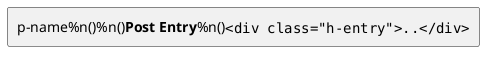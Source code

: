 {
  "sha1": "9pcfz0c3obbp8vptw9h7ikbmbqi9e4o",
  "insertion": {
    "when": "2024-05-30T20:48:21.738Z",
    "url": "http://forum.plantuml.net/7533/how-to-have-monospace-font-in-a-rectange",
    "user": "plantuml@gmail.com"
  }
}
@startuml
rectangle "p-name%n()%n()**Post Entry**%n()""<div class="h-entry">..</div>"""
@enduml
